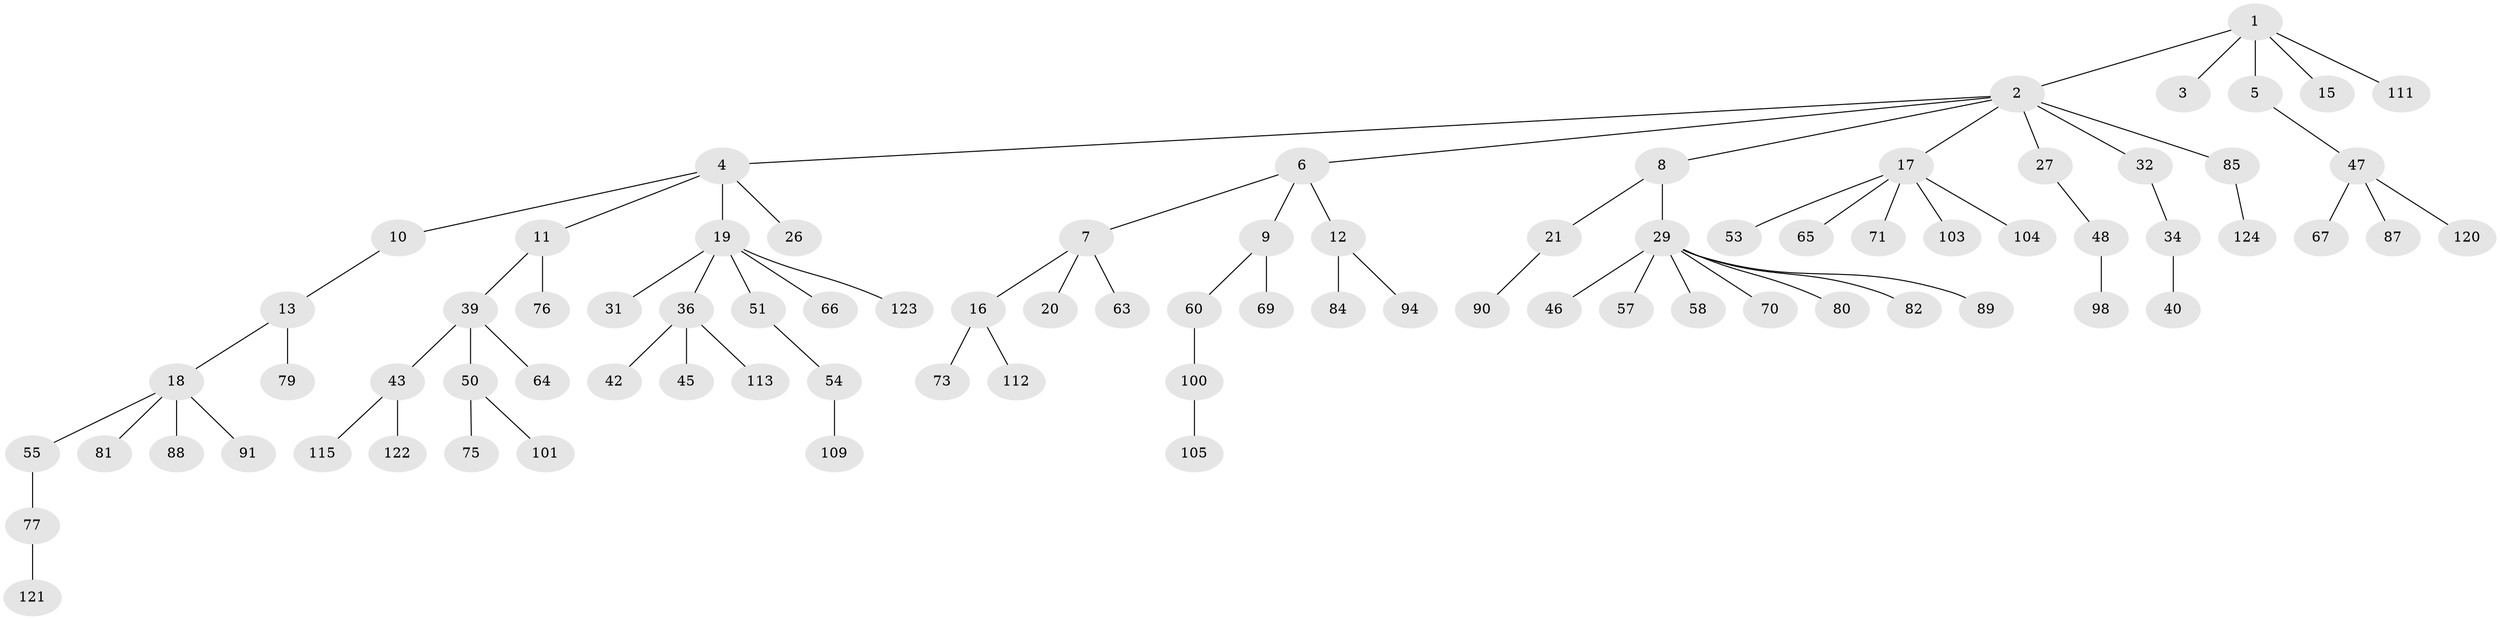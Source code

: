 // original degree distribution, {6: 0.024193548387096774, 1: 0.49193548387096775, 2: 0.25806451612903225, 5: 0.024193548387096774, 4: 0.07258064516129033, 3: 0.12096774193548387, 7: 0.008064516129032258}
// Generated by graph-tools (version 1.1) at 2025/11/02/27/25 16:11:27]
// undirected, 83 vertices, 82 edges
graph export_dot {
graph [start="1"]
  node [color=gray90,style=filled];
  1 [super="+25"];
  2 [super="+22"];
  3;
  4 [super="+74"];
  5 [super="+24"];
  6 [super="+114"];
  7 [super="+49"];
  8 [super="+62"];
  9 [super="+30"];
  10 [super="+38"];
  11 [super="+92"];
  12 [super="+28"];
  13 [super="+14"];
  15;
  16 [super="+83"];
  17 [super="+37"];
  18 [super="+52"];
  19 [super="+23"];
  20 [super="+61"];
  21;
  26 [super="+44"];
  27 [super="+116"];
  29 [super="+33"];
  31 [super="+72"];
  32 [super="+35"];
  34;
  36;
  39 [super="+41"];
  40 [super="+110"];
  42 [super="+119"];
  43 [super="+56"];
  45 [super="+117"];
  46;
  47 [super="+68"];
  48 [super="+78"];
  50 [super="+93"];
  51;
  53 [super="+59"];
  54 [super="+97"];
  55;
  57;
  58;
  60 [super="+86"];
  63;
  64;
  65;
  66;
  67;
  69;
  70;
  71;
  73;
  75 [super="+99"];
  76 [super="+96"];
  77;
  79;
  80;
  81;
  82 [super="+108"];
  84;
  85 [super="+106"];
  87;
  88;
  89;
  90;
  91 [super="+95"];
  94 [super="+102"];
  98;
  100 [super="+107"];
  101;
  103;
  104;
  105;
  109;
  111 [super="+118"];
  112;
  113;
  115;
  120;
  121;
  122;
  123;
  124;
  1 -- 2;
  1 -- 3;
  1 -- 5;
  1 -- 15;
  1 -- 111;
  2 -- 4;
  2 -- 6;
  2 -- 8;
  2 -- 17;
  2 -- 32;
  2 -- 27;
  2 -- 85;
  4 -- 10;
  4 -- 11;
  4 -- 19;
  4 -- 26;
  5 -- 47;
  6 -- 7;
  6 -- 9;
  6 -- 12;
  7 -- 16;
  7 -- 20;
  7 -- 63;
  8 -- 21;
  8 -- 29;
  9 -- 60;
  9 -- 69;
  10 -- 13;
  11 -- 39;
  11 -- 76;
  12 -- 84;
  12 -- 94;
  13 -- 18;
  13 -- 79;
  16 -- 73;
  16 -- 112;
  17 -- 71;
  17 -- 104;
  17 -- 65;
  17 -- 53;
  17 -- 103;
  18 -- 81;
  18 -- 91;
  18 -- 88;
  18 -- 55;
  19 -- 51;
  19 -- 66;
  19 -- 123;
  19 -- 36;
  19 -- 31;
  21 -- 90;
  27 -- 48;
  29 -- 46;
  29 -- 80;
  29 -- 82;
  29 -- 70;
  29 -- 89;
  29 -- 58;
  29 -- 57;
  32 -- 34;
  34 -- 40;
  36 -- 42;
  36 -- 45;
  36 -- 113;
  39 -- 43;
  39 -- 50;
  39 -- 64;
  43 -- 115;
  43 -- 122;
  47 -- 67;
  47 -- 120;
  47 -- 87;
  48 -- 98;
  50 -- 75;
  50 -- 101;
  51 -- 54;
  54 -- 109;
  55 -- 77;
  60 -- 100;
  77 -- 121;
  85 -- 124;
  100 -- 105;
}
